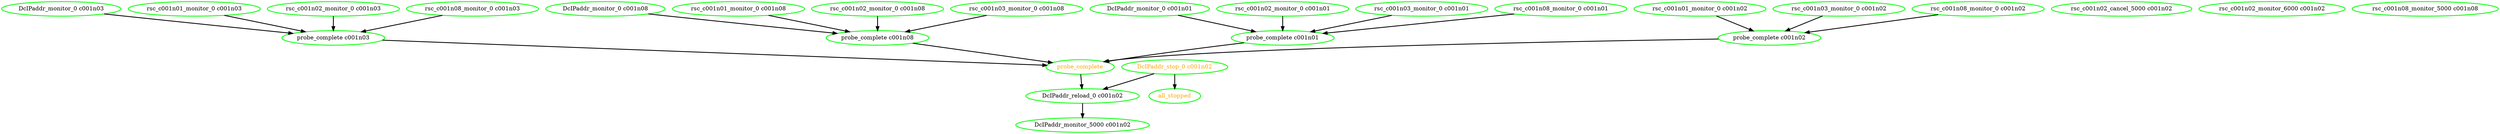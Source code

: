  digraph "g" {
"DcIPaddr_monitor_0 c001n01" -> "probe_complete c001n01" [ style = bold]
"DcIPaddr_monitor_0 c001n01" [ style=bold color="green" fontcolor="black" ]
"DcIPaddr_monitor_0 c001n03" -> "probe_complete c001n03" [ style = bold]
"DcIPaddr_monitor_0 c001n03" [ style=bold color="green" fontcolor="black" ]
"DcIPaddr_monitor_0 c001n08" -> "probe_complete c001n08" [ style = bold]
"DcIPaddr_monitor_0 c001n08" [ style=bold color="green" fontcolor="black" ]
"DcIPaddr_monitor_5000 c001n02" [ style=bold color="green" fontcolor="black" ]
"DcIPaddr_reload_0 c001n02" -> "DcIPaddr_monitor_5000 c001n02" [ style = bold]
"DcIPaddr_reload_0 c001n02" [ style=bold color="green" fontcolor="black" ]
"DcIPaddr_stop_0 c001n02" -> "DcIPaddr_reload_0 c001n02" [ style = bold]
"DcIPaddr_stop_0 c001n02" -> "all_stopped" [ style = bold]
"DcIPaddr_stop_0 c001n02" [ style=bold color="green" fontcolor="orange" ]
"all_stopped" [ style=bold color="green" fontcolor="orange"  ]
"probe_complete c001n01" -> "probe_complete" [ style = bold]
"probe_complete c001n01" [ style=bold color="green" fontcolor="black" ]
"probe_complete c001n02" -> "probe_complete" [ style = bold]
"probe_complete c001n02" [ style=bold color="green" fontcolor="black" ]
"probe_complete c001n03" -> "probe_complete" [ style = bold]
"probe_complete c001n03" [ style=bold color="green" fontcolor="black" ]
"probe_complete c001n08" -> "probe_complete" [ style = bold]
"probe_complete c001n08" [ style=bold color="green" fontcolor="black" ]
"probe_complete" -> "DcIPaddr_reload_0 c001n02" [ style = bold]
"probe_complete" [ style=bold color="green" fontcolor="orange" ]
"rsc_c001n01_monitor_0 c001n02" -> "probe_complete c001n02" [ style = bold]
"rsc_c001n01_monitor_0 c001n02" [ style=bold color="green" fontcolor="black" ]
"rsc_c001n01_monitor_0 c001n03" -> "probe_complete c001n03" [ style = bold]
"rsc_c001n01_monitor_0 c001n03" [ style=bold color="green" fontcolor="black" ]
"rsc_c001n01_monitor_0 c001n08" -> "probe_complete c001n08" [ style = bold]
"rsc_c001n01_monitor_0 c001n08" [ style=bold color="green" fontcolor="black" ]
"rsc_c001n02_cancel_5000 c001n02" [ style=bold color="green" fontcolor="black" ]
"rsc_c001n02_monitor_0 c001n01" -> "probe_complete c001n01" [ style = bold]
"rsc_c001n02_monitor_0 c001n01" [ style=bold color="green" fontcolor="black" ]
"rsc_c001n02_monitor_0 c001n03" -> "probe_complete c001n03" [ style = bold]
"rsc_c001n02_monitor_0 c001n03" [ style=bold color="green" fontcolor="black" ]
"rsc_c001n02_monitor_0 c001n08" -> "probe_complete c001n08" [ style = bold]
"rsc_c001n02_monitor_0 c001n08" [ style=bold color="green" fontcolor="black" ]
"rsc_c001n02_monitor_6000 c001n02" [ style=bold color="green" fontcolor="black" ]
"rsc_c001n03_monitor_0 c001n01" -> "probe_complete c001n01" [ style = bold]
"rsc_c001n03_monitor_0 c001n01" [ style=bold color="green" fontcolor="black" ]
"rsc_c001n03_monitor_0 c001n02" -> "probe_complete c001n02" [ style = bold]
"rsc_c001n03_monitor_0 c001n02" [ style=bold color="green" fontcolor="black" ]
"rsc_c001n03_monitor_0 c001n08" -> "probe_complete c001n08" [ style = bold]
"rsc_c001n03_monitor_0 c001n08" [ style=bold color="green" fontcolor="black" ]
"rsc_c001n08_monitor_0 c001n01" -> "probe_complete c001n01" [ style = bold]
"rsc_c001n08_monitor_0 c001n01" [ style=bold color="green" fontcolor="black" ]
"rsc_c001n08_monitor_0 c001n02" -> "probe_complete c001n02" [ style = bold]
"rsc_c001n08_monitor_0 c001n02" [ style=bold color="green" fontcolor="black" ]
"rsc_c001n08_monitor_0 c001n03" -> "probe_complete c001n03" [ style = bold]
"rsc_c001n08_monitor_0 c001n03" [ style=bold color="green" fontcolor="black" ]
"rsc_c001n08_monitor_5000 c001n08" [ style=bold color="green" fontcolor="black" ]
}
